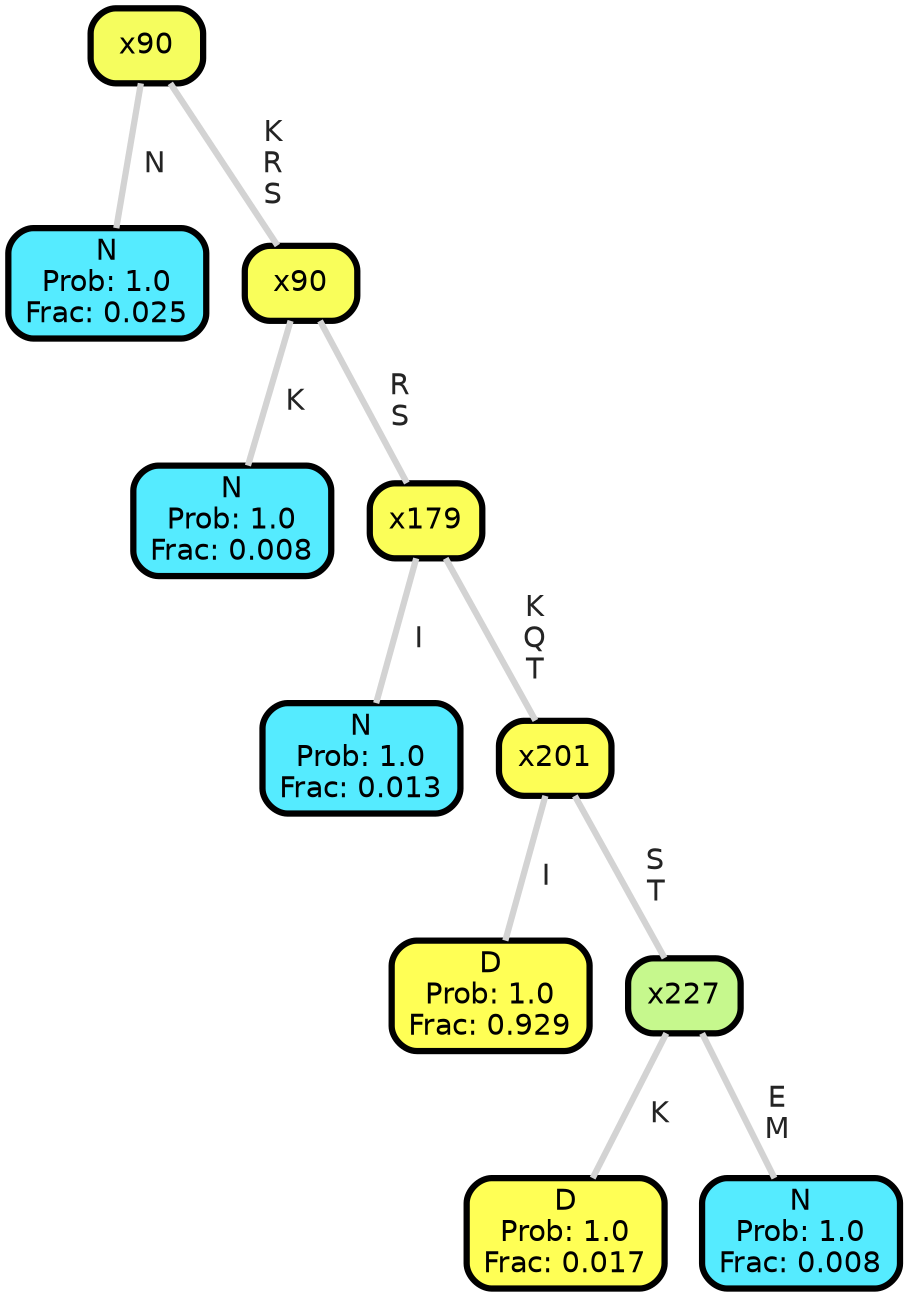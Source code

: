 graph Tree {
node [shape=box, style="filled, rounded",color="black",penwidth="3",fontcolor="black",                 fontname=helvetica] ;
graph [ranksep="0 equally", splines=straight,                 bgcolor=transparent, dpi=200] ;
edge [fontname=helvetica, fontweight=bold,fontcolor=grey14,color=lightgray] ;
0 [label="N
Prob: 1.0
Frac: 0.025", fillcolor="#55ebff"] ;
1 [label="x90", fillcolor="#f5fd5e"] ;
2 [label="N
Prob: 1.0
Frac: 0.008", fillcolor="#55ebff"] ;
3 [label="x90", fillcolor="#f9fe5a"] ;
4 [label="N
Prob: 1.0
Frac: 0.013", fillcolor="#55ebff"] ;
5 [label="x179", fillcolor="#fbfe58"] ;
6 [label="D
Prob: 1.0
Frac: 0.929", fillcolor="#ffff55"] ;
7 [label="x201", fillcolor="#fdfe56"] ;
8 [label="D
Prob: 1.0
Frac: 0.017", fillcolor="#ffff55"] ;
9 [label="x227", fillcolor="#c6f88d"] ;
10 [label="N
Prob: 1.0
Frac: 0.008", fillcolor="#55ebff"] ;
1 -- 0 [label=" N",penwidth=3] ;
1 -- 3 [label=" K\n R\n S",penwidth=3] ;
3 -- 2 [label=" K",penwidth=3] ;
3 -- 5 [label=" R\n S",penwidth=3] ;
5 -- 4 [label=" I",penwidth=3] ;
5 -- 7 [label=" K\n Q\n T",penwidth=3] ;
7 -- 6 [label=" I",penwidth=3] ;
7 -- 9 [label=" S\n T",penwidth=3] ;
9 -- 8 [label=" K",penwidth=3] ;
9 -- 10 [label=" E\n M",penwidth=3] ;
{rank = same;}}